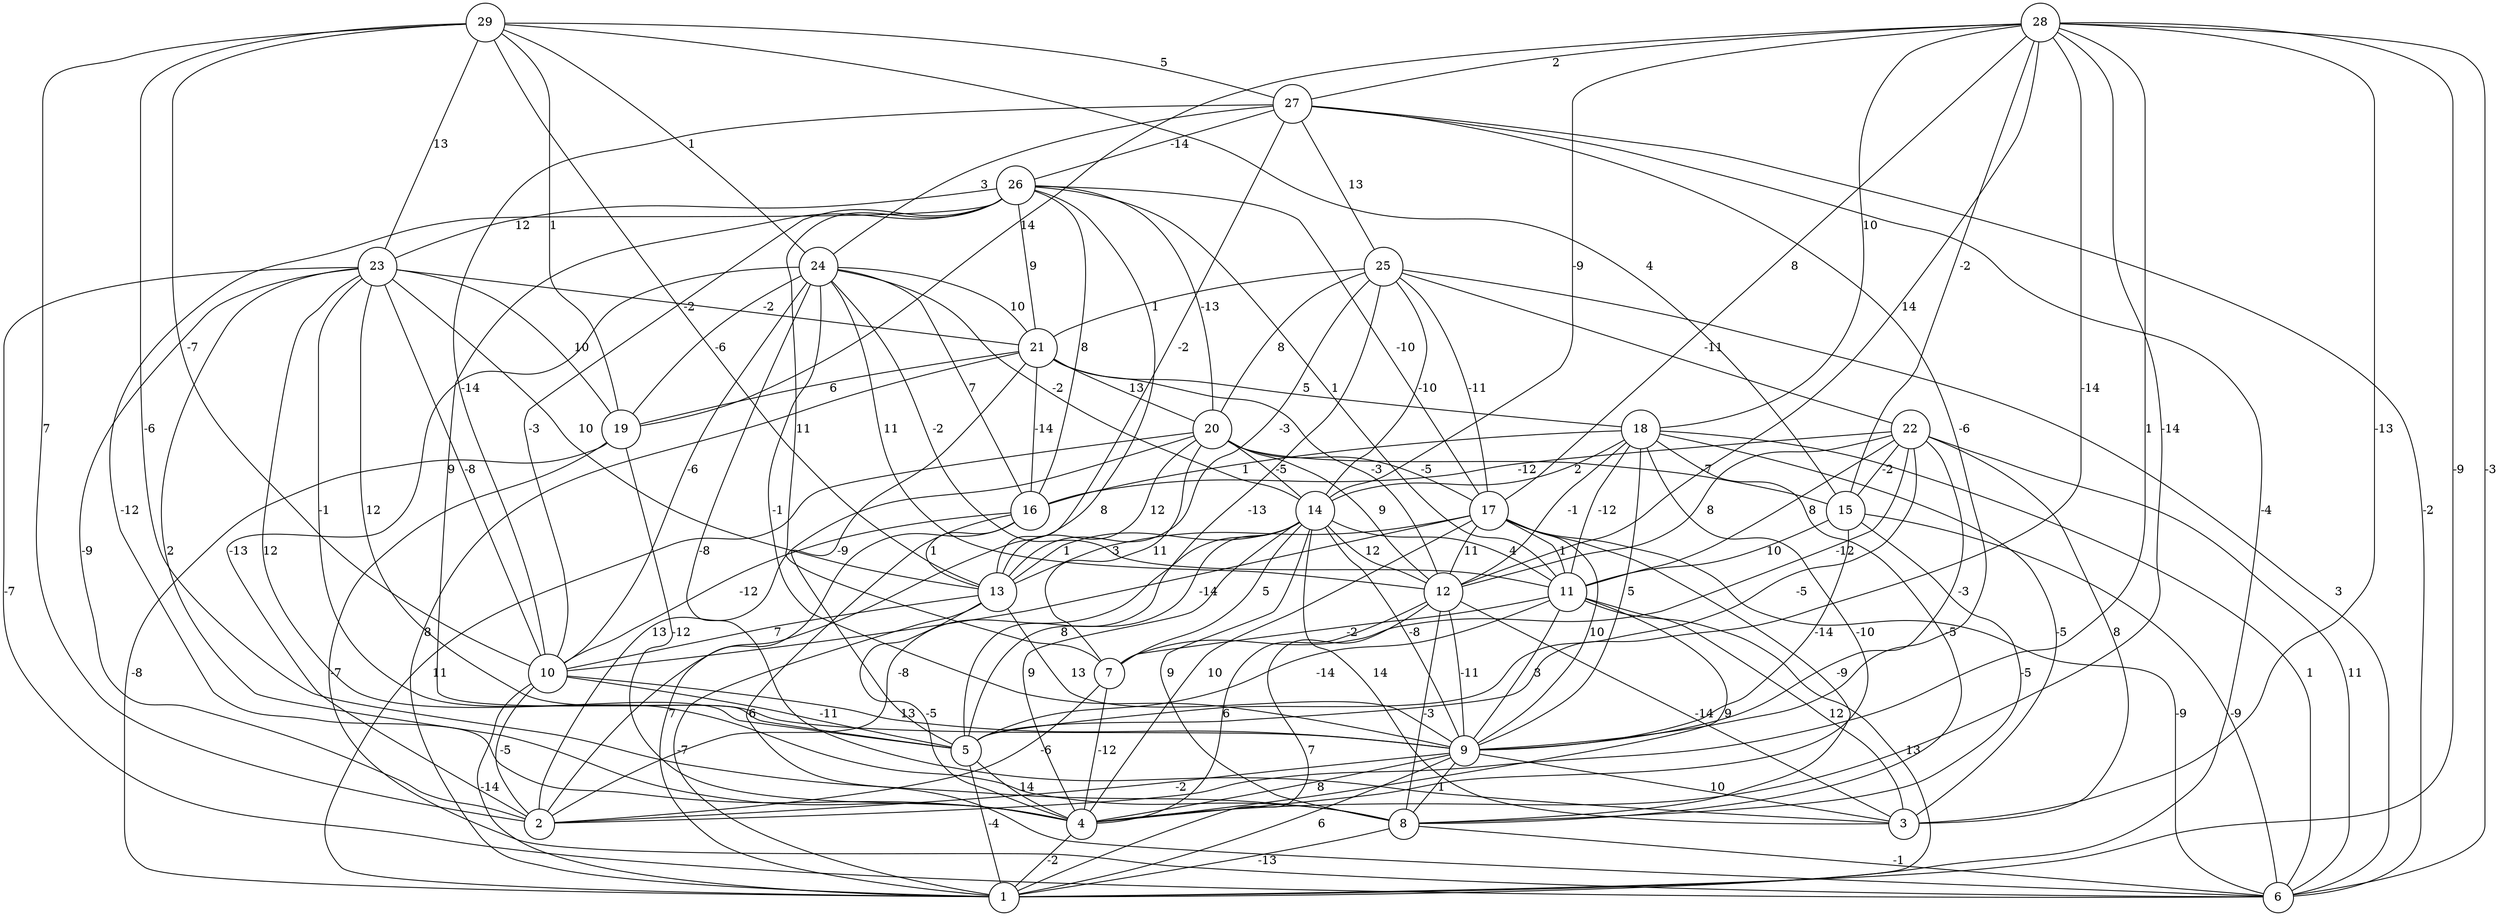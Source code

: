 graph { 
	 fontname="Helvetica,Arial,sans-serif" 
	 node [shape = circle]; 
	 29 -- 2 [label = "7"];
	 29 -- 8 [label = "-6"];
	 29 -- 10 [label = "-7"];
	 29 -- 13 [label = "-2"];
	 29 -- 15 [label = "4"];
	 29 -- 19 [label = "1"];
	 29 -- 23 [label = "13"];
	 29 -- 24 [label = "1"];
	 29 -- 27 [label = "5"];
	 28 -- 1 [label = "-9"];
	 28 -- 2 [label = "1"];
	 28 -- 3 [label = "-13"];
	 28 -- 4 [label = "-14"];
	 28 -- 5 [label = "-14"];
	 28 -- 6 [label = "-3"];
	 28 -- 12 [label = "14"];
	 28 -- 14 [label = "-9"];
	 28 -- 15 [label = "-2"];
	 28 -- 17 [label = "8"];
	 28 -- 18 [label = "10"];
	 28 -- 19 [label = "14"];
	 28 -- 27 [label = "2"];
	 27 -- 1 [label = "-4"];
	 27 -- 6 [label = "-2"];
	 27 -- 9 [label = "-6"];
	 27 -- 10 [label = "-14"];
	 27 -- 13 [label = "-2"];
	 27 -- 24 [label = "3"];
	 27 -- 25 [label = "13"];
	 27 -- 26 [label = "-14"];
	 26 -- 2 [label = "8"];
	 26 -- 4 [label = "-12"];
	 26 -- 5 [label = "9"];
	 26 -- 7 [label = "11"];
	 26 -- 10 [label = "-3"];
	 26 -- 11 [label = "1"];
	 26 -- 16 [label = "8"];
	 26 -- 17 [label = "-10"];
	 26 -- 20 [label = "-13"];
	 26 -- 21 [label = "9"];
	 26 -- 23 [label = "12"];
	 25 -- 5 [label = "-13"];
	 25 -- 6 [label = "3"];
	 25 -- 13 [label = "-3"];
	 25 -- 14 [label = "-10"];
	 25 -- 17 [label = "-11"];
	 25 -- 20 [label = "8"];
	 25 -- 21 [label = "1"];
	 25 -- 22 [label = "-11"];
	 24 -- 2 [label = "-13"];
	 24 -- 3 [label = "-8"];
	 24 -- 9 [label = "-1"];
	 24 -- 10 [label = "-6"];
	 24 -- 11 [label = "-2"];
	 24 -- 12 [label = "11"];
	 24 -- 14 [label = "-2"];
	 24 -- 16 [label = "7"];
	 24 -- 19 [label = "-6"];
	 24 -- 21 [label = "10"];
	 23 -- 2 [label = "-9"];
	 23 -- 4 [label = "2"];
	 23 -- 5 [label = "-1"];
	 23 -- 6 [label = "-7"];
	 23 -- 8 [label = "12"];
	 23 -- 9 [label = "12"];
	 23 -- 10 [label = "-8"];
	 23 -- 13 [label = "10"];
	 23 -- 19 [label = "10"];
	 23 -- 21 [label = "-2"];
	 22 -- 3 [label = "8"];
	 22 -- 5 [label = "-5"];
	 22 -- 6 [label = "11"];
	 22 -- 7 [label = "-12"];
	 22 -- 9 [label = "-3"];
	 22 -- 11 [label = "8"];
	 22 -- 12 [label = "8"];
	 22 -- 15 [label = "-2"];
	 22 -- 16 [label = "-12"];
	 21 -- 1 [label = "8"];
	 21 -- 5 [label = "-9"];
	 21 -- 12 [label = "-3"];
	 21 -- 16 [label = "-14"];
	 21 -- 18 [label = "5"];
	 21 -- 19 [label = "6"];
	 21 -- 20 [label = "13"];
	 20 -- 1 [label = "11"];
	 20 -- 2 [label = "13"];
	 20 -- 7 [label = "11"];
	 20 -- 12 [label = "9"];
	 20 -- 13 [label = "12"];
	 20 -- 14 [label = "-5"];
	 20 -- 15 [label = "-7"];
	 20 -- 17 [label = "-5"];
	 19 -- 1 [label = "-8"];
	 19 -- 4 [label = "-12"];
	 19 -- 6 [label = "-7"];
	 18 -- 3 [label = "-5"];
	 18 -- 4 [label = "-10"];
	 18 -- 6 [label = "1"];
	 18 -- 8 [label = "-5"];
	 18 -- 9 [label = "5"];
	 18 -- 11 [label = "-12"];
	 18 -- 12 [label = "-1"];
	 18 -- 14 [label = "2"];
	 18 -- 16 [label = "1"];
	 17 -- 4 [label = "10"];
	 17 -- 6 [label = "-9"];
	 17 -- 8 [label = "-9"];
	 17 -- 9 [label = "10"];
	 17 -- 10 [label = "-14"];
	 17 -- 11 [label = "1"];
	 17 -- 12 [label = "11"];
	 17 -- 13 [label = "3"];
	 16 -- 1 [label = "7"];
	 16 -- 6 [label = "6"];
	 16 -- 10 [label = "-12"];
	 16 -- 13 [label = "1"];
	 15 -- 6 [label = "-9"];
	 15 -- 8 [label = "-5"];
	 15 -- 9 [label = "-14"];
	 15 -- 11 [label = "10"];
	 14 -- 2 [label = "-8"];
	 14 -- 3 [label = "14"];
	 14 -- 4 [label = "9"];
	 14 -- 5 [label = "8"];
	 14 -- 7 [label = "5"];
	 14 -- 8 [label = "9"];
	 14 -- 9 [label = "-8"];
	 14 -- 11 [label = "4"];
	 14 -- 12 [label = "12"];
	 14 -- 13 [label = "1"];
	 13 -- 1 [label = "-7"];
	 13 -- 4 [label = "-5"];
	 13 -- 9 [label = "13"];
	 13 -- 10 [label = "7"];
	 12 -- 1 [label = "7"];
	 12 -- 3 [label = "-14"];
	 12 -- 4 [label = "6"];
	 12 -- 8 [label = "-3"];
	 12 -- 9 [label = "-11"];
	 11 -- 1 [label = "13"];
	 11 -- 3 [label = "12"];
	 11 -- 4 [label = "9"];
	 11 -- 5 [label = "-14"];
	 11 -- 7 [label = "-2"];
	 11 -- 9 [label = "3"];
	 10 -- 1 [label = "-14"];
	 10 -- 2 [label = "-5"];
	 10 -- 5 [label = "-11"];
	 10 -- 9 [label = "13"];
	 9 -- 1 [label = "6"];
	 9 -- 2 [label = "-2"];
	 9 -- 3 [label = "10"];
	 9 -- 4 [label = "8"];
	 9 -- 8 [label = "1"];
	 8 -- 1 [label = "-13"];
	 8 -- 6 [label = "-1"];
	 7 -- 2 [label = "-6"];
	 7 -- 4 [label = "-12"];
	 5 -- 1 [label = "-4"];
	 5 -- 4 [label = "14"];
	 4 -- 1 [label = "-2"];
	 1;
	 2;
	 3;
	 4;
	 5;
	 6;
	 7;
	 8;
	 9;
	 10;
	 11;
	 12;
	 13;
	 14;
	 15;
	 16;
	 17;
	 18;
	 19;
	 20;
	 21;
	 22;
	 23;
	 24;
	 25;
	 26;
	 27;
	 28;
	 29;
}
